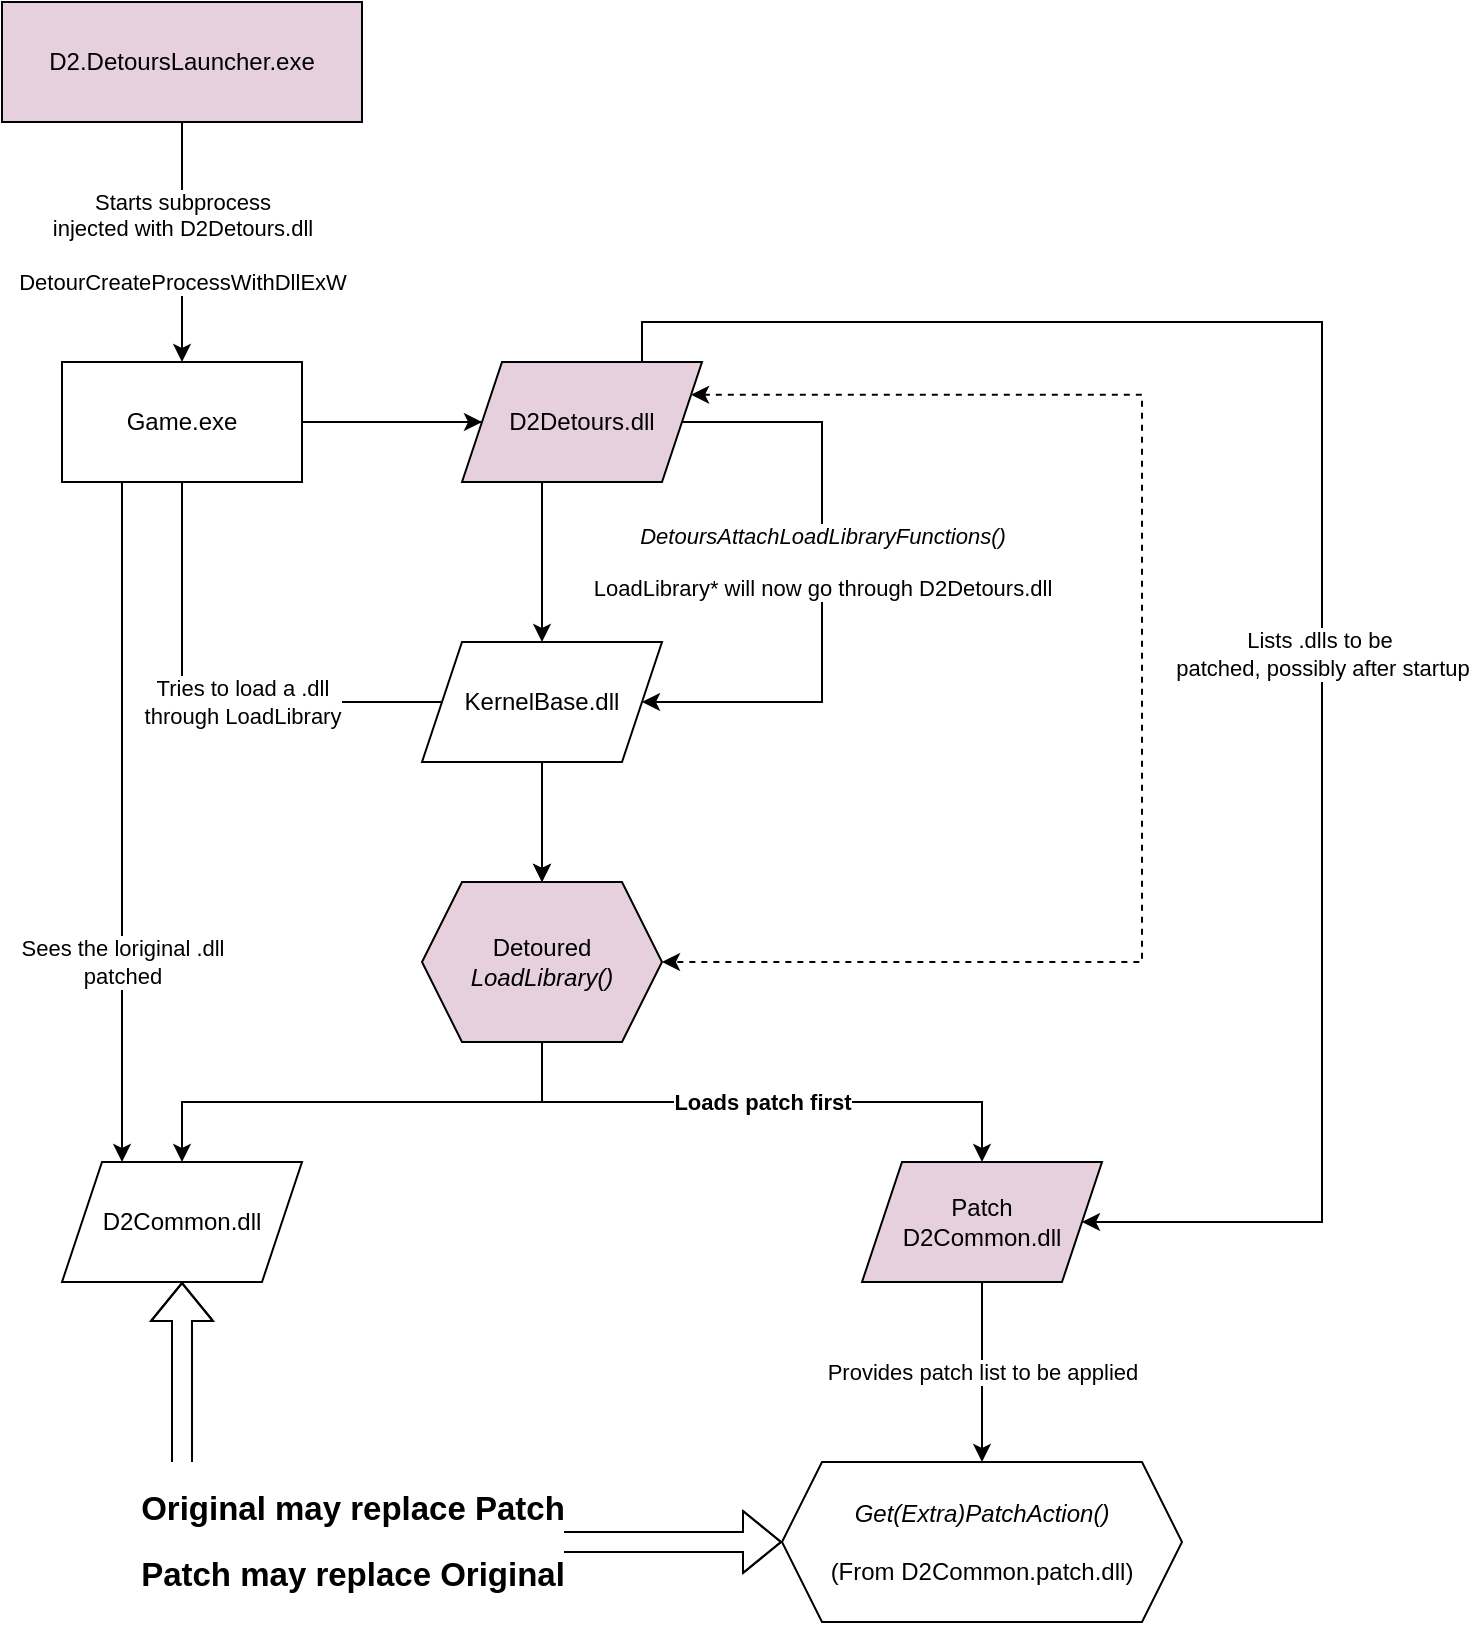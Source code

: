 <mxfile version="21.6.5">
  <diagram name="Page-1" id="NwIER86KM7Xjg2vl3YT1">
    <mxGraphModel dx="1175" dy="754" grid="1" gridSize="10" guides="1" tooltips="1" connect="1" arrows="1" fold="1" page="1" pageScale="1" pageWidth="827" pageHeight="1169" math="0" shadow="0">
      <root>
        <mxCell id="0" />
        <mxCell id="1" parent="0" />
        <mxCell id="a7JCiL4zdnh1f3paB66Q-4" value="&lt;div&gt;Starts subprocess&lt;/div&gt;&lt;div&gt;injected with D2Detours.dll&lt;/div&gt;&lt;div&gt;&lt;br&gt;&lt;/div&gt;&lt;div&gt;DetourCreateProcessWithDllExW&lt;/div&gt;" style="edgeStyle=orthogonalEdgeStyle;rounded=0;orthogonalLoop=1;jettySize=auto;html=1;" edge="1" parent="1" source="a7JCiL4zdnh1f3paB66Q-1" target="a7JCiL4zdnh1f3paB66Q-3">
          <mxGeometry relative="1" as="geometry" />
        </mxCell>
        <mxCell id="a7JCiL4zdnh1f3paB66Q-1" value="D2.DetoursLauncher.exe" style="rounded=0;whiteSpace=wrap;html=1;fillColor=#E6D0DE;" vertex="1" parent="1">
          <mxGeometry x="360" y="10" width="180" height="60" as="geometry" />
        </mxCell>
        <mxCell id="a7JCiL4zdnh1f3paB66Q-6" value="" style="edgeStyle=orthogonalEdgeStyle;rounded=0;orthogonalLoop=1;jettySize=auto;html=1;" edge="1" parent="1" source="a7JCiL4zdnh1f3paB66Q-3" target="a7JCiL4zdnh1f3paB66Q-5">
          <mxGeometry relative="1" as="geometry" />
        </mxCell>
        <mxCell id="a7JCiL4zdnh1f3paB66Q-9" value="" style="edgeStyle=orthogonalEdgeStyle;rounded=0;orthogonalLoop=1;jettySize=auto;html=1;" edge="1" parent="1" source="a7JCiL4zdnh1f3paB66Q-3" target="a7JCiL4zdnh1f3paB66Q-8">
          <mxGeometry relative="1" as="geometry" />
        </mxCell>
        <mxCell id="a7JCiL4zdnh1f3paB66Q-20" value="&lt;div&gt;Tries to load a .dll&lt;/div&gt;&lt;div&gt;through LoadLibrary&lt;br&gt;&lt;/div&gt;" style="edgeStyle=orthogonalEdgeStyle;rounded=0;orthogonalLoop=1;jettySize=auto;html=1;exitX=0.5;exitY=1;exitDx=0;exitDy=0;entryX=0.5;entryY=0;entryDx=0;entryDy=0;" edge="1" parent="1" source="a7JCiL4zdnh1f3paB66Q-3" target="a7JCiL4zdnh1f3paB66Q-17">
          <mxGeometry x="-0.263" relative="1" as="geometry">
            <Array as="points">
              <mxPoint x="450" y="360" />
              <mxPoint x="630" y="360" />
            </Array>
            <mxPoint as="offset" />
          </mxGeometry>
        </mxCell>
        <mxCell id="a7JCiL4zdnh1f3paB66Q-30" value="&lt;div&gt;Sees the loriginal .dll&lt;/div&gt;&lt;div&gt;patched&lt;/div&gt;" style="edgeStyle=orthogonalEdgeStyle;rounded=0;orthogonalLoop=1;jettySize=auto;html=1;exitX=0.25;exitY=1;exitDx=0;exitDy=0;entryX=0.25;entryY=0;entryDx=0;entryDy=0;" edge="1" parent="1" source="a7JCiL4zdnh1f3paB66Q-3" target="a7JCiL4zdnh1f3paB66Q-13">
          <mxGeometry x="0.412" relative="1" as="geometry">
            <mxPoint as="offset" />
          </mxGeometry>
        </mxCell>
        <mxCell id="a7JCiL4zdnh1f3paB66Q-3" value="Game.exe" style="whiteSpace=wrap;html=1;rounded=0;" vertex="1" parent="1">
          <mxGeometry x="390" y="190" width="120" height="60" as="geometry" />
        </mxCell>
        <mxCell id="a7JCiL4zdnh1f3paB66Q-12" value="&lt;div&gt;&lt;i&gt;DetoursAttachLoadLibraryFunctions()&lt;/i&gt;&lt;/div&gt;&lt;div&gt;&lt;br&gt;&lt;/div&gt;&lt;div&gt;LoadLibrary* will now go through D2Detours.dll&lt;br&gt;&lt;/div&gt;" style="edgeStyle=orthogonalEdgeStyle;rounded=0;orthogonalLoop=1;jettySize=auto;html=1;exitX=1;exitY=0.5;exitDx=0;exitDy=0;entryX=1;entryY=0.5;entryDx=0;entryDy=0;" edge="1" parent="1" source="a7JCiL4zdnh1f3paB66Q-5" target="a7JCiL4zdnh1f3paB66Q-8">
          <mxGeometry x="-0.067" relative="1" as="geometry">
            <Array as="points">
              <mxPoint x="770" y="220" />
              <mxPoint x="770" y="360" />
            </Array>
            <mxPoint as="offset" />
          </mxGeometry>
        </mxCell>
        <mxCell id="a7JCiL4zdnh1f3paB66Q-23" style="edgeStyle=orthogonalEdgeStyle;rounded=0;orthogonalLoop=1;jettySize=auto;html=1;exitX=1;exitY=0.25;exitDx=0;exitDy=0;entryX=1;entryY=0.5;entryDx=0;entryDy=0;strokeColor=default;endArrow=classic;endFill=1;startArrow=classic;startFill=1;dashed=1;" edge="1" parent="1" source="a7JCiL4zdnh1f3paB66Q-5" target="a7JCiL4zdnh1f3paB66Q-17">
          <mxGeometry relative="1" as="geometry">
            <Array as="points">
              <mxPoint x="930" y="206" />
              <mxPoint x="930" y="490" />
            </Array>
          </mxGeometry>
        </mxCell>
        <mxCell id="a7JCiL4zdnh1f3paB66Q-39" style="edgeStyle=orthogonalEdgeStyle;rounded=0;orthogonalLoop=1;jettySize=auto;html=1;exitX=0.75;exitY=0;exitDx=0;exitDy=0;entryX=1;entryY=0.5;entryDx=0;entryDy=0;" edge="1" parent="1" source="a7JCiL4zdnh1f3paB66Q-5" target="a7JCiL4zdnh1f3paB66Q-24">
          <mxGeometry relative="1" as="geometry">
            <mxPoint x="1090" y="730" as="targetPoint" />
            <Array as="points">
              <mxPoint x="680" y="170" />
              <mxPoint x="1020" y="170" />
              <mxPoint x="1020" y="620" />
            </Array>
          </mxGeometry>
        </mxCell>
        <mxCell id="a7JCiL4zdnh1f3paB66Q-40" value="&lt;div&gt;Lists .dlls to be&amp;nbsp;&lt;/div&gt;&lt;div&gt;patched, possibly after startup&lt;br&gt;&lt;/div&gt;" style="edgeLabel;html=1;align=center;verticalAlign=middle;resizable=0;points=[];" vertex="1" connectable="0" parent="a7JCiL4zdnh1f3paB66Q-39">
          <mxGeometry x="-0.05" y="1" relative="1" as="geometry">
            <mxPoint x="-1" y="84" as="offset" />
          </mxGeometry>
        </mxCell>
        <mxCell id="a7JCiL4zdnh1f3paB66Q-5" value="D2Detours.dll" style="shape=parallelogram;perimeter=parallelogramPerimeter;whiteSpace=wrap;html=1;fixedSize=1;rounded=0;fillColor=#E6D0DE;" vertex="1" parent="1">
          <mxGeometry x="590" y="190" width="120" height="60" as="geometry" />
        </mxCell>
        <mxCell id="a7JCiL4zdnh1f3paB66Q-21" style="edgeStyle=orthogonalEdgeStyle;rounded=0;orthogonalLoop=1;jettySize=auto;html=1;" edge="1" parent="1" source="a7JCiL4zdnh1f3paB66Q-8" target="a7JCiL4zdnh1f3paB66Q-17">
          <mxGeometry relative="1" as="geometry" />
        </mxCell>
        <mxCell id="a7JCiL4zdnh1f3paB66Q-8" value="KernelBase.dll" style="shape=parallelogram;perimeter=parallelogramPerimeter;whiteSpace=wrap;html=1;fixedSize=1;rounded=0;" vertex="1" parent="1">
          <mxGeometry x="570" y="330" width="120" height="60" as="geometry" />
        </mxCell>
        <mxCell id="a7JCiL4zdnh1f3paB66Q-38" value="&lt;h2&gt;Original may replace Patch&lt;/h2&gt;&lt;h2&gt;Patch may replace Original&lt;/h2&gt;" style="edgeStyle=orthogonalEdgeStyle;rounded=0;orthogonalLoop=1;jettySize=auto;html=1;entryX=0;entryY=0.5;entryDx=0;entryDy=0;shape=flexArrow;startArrow=block;" edge="1" parent="1" source="a7JCiL4zdnh1f3paB66Q-13" target="a7JCiL4zdnh1f3paB66Q-36">
          <mxGeometry relative="1" as="geometry">
            <Array as="points">
              <mxPoint x="450" y="780" />
            </Array>
          </mxGeometry>
        </mxCell>
        <mxCell id="a7JCiL4zdnh1f3paB66Q-13" value="D2Common.dll" style="shape=parallelogram;perimeter=parallelogramPerimeter;whiteSpace=wrap;html=1;fixedSize=1;rounded=0;" vertex="1" parent="1">
          <mxGeometry x="390" y="590" width="120" height="60" as="geometry" />
        </mxCell>
        <mxCell id="a7JCiL4zdnh1f3paB66Q-28" style="edgeStyle=orthogonalEdgeStyle;rounded=0;orthogonalLoop=1;jettySize=auto;html=1;exitX=0.5;exitY=1;exitDx=0;exitDy=0;entryX=0.5;entryY=0;entryDx=0;entryDy=0;" edge="1" parent="1" source="a7JCiL4zdnh1f3paB66Q-17" target="a7JCiL4zdnh1f3paB66Q-13">
          <mxGeometry relative="1" as="geometry" />
        </mxCell>
        <mxCell id="a7JCiL4zdnh1f3paB66Q-29" value="&lt;b&gt;Loads patch first&lt;br&gt;&lt;/b&gt;" style="edgeStyle=orthogonalEdgeStyle;rounded=0;orthogonalLoop=1;jettySize=auto;html=1;exitX=0.5;exitY=1;exitDx=0;exitDy=0;entryX=0.5;entryY=0;entryDx=0;entryDy=0;" edge="1" parent="1" source="a7JCiL4zdnh1f3paB66Q-17" target="a7JCiL4zdnh1f3paB66Q-24">
          <mxGeometry relative="1" as="geometry" />
        </mxCell>
        <mxCell id="a7JCiL4zdnh1f3paB66Q-17" value="Detoured&lt;br&gt;&lt;i&gt;LoadLibrary()&lt;/i&gt;" style="shape=hexagon;perimeter=hexagonPerimeter2;whiteSpace=wrap;html=1;fixedSize=1;fillColor=#E6D0DE;" vertex="1" parent="1">
          <mxGeometry x="570" y="450" width="120" height="80" as="geometry" />
        </mxCell>
        <mxCell id="a7JCiL4zdnh1f3paB66Q-37" value="Provides patch list to be applied" style="edgeStyle=orthogonalEdgeStyle;rounded=0;orthogonalLoop=1;jettySize=auto;html=1;" edge="1" parent="1" source="a7JCiL4zdnh1f3paB66Q-24" target="a7JCiL4zdnh1f3paB66Q-36">
          <mxGeometry relative="1" as="geometry" />
        </mxCell>
        <mxCell id="a7JCiL4zdnh1f3paB66Q-24" value="&lt;div&gt;Patch&lt;/div&gt;&lt;div&gt;D2Common.dll&lt;/div&gt;" style="shape=parallelogram;perimeter=parallelogramPerimeter;whiteSpace=wrap;html=1;fixedSize=1;rounded=0;fillColor=#E6D0DE;" vertex="1" parent="1">
          <mxGeometry x="790" y="590" width="120" height="60" as="geometry" />
        </mxCell>
        <mxCell id="a7JCiL4zdnh1f3paB66Q-36" value="&lt;div&gt;&lt;i&gt;Get(Extra)PatchAction()&lt;/i&gt;&lt;/div&gt;&lt;div&gt;&lt;br&gt;&lt;/div&gt;&lt;div&gt;(From D2Common.patch.dll)&lt;br&gt;&lt;/div&gt;" style="shape=hexagon;perimeter=hexagonPerimeter2;whiteSpace=wrap;html=1;fixedSize=1;rounded=0;" vertex="1" parent="1">
          <mxGeometry x="750" y="740" width="200" height="80" as="geometry" />
        </mxCell>
      </root>
    </mxGraphModel>
  </diagram>
</mxfile>
